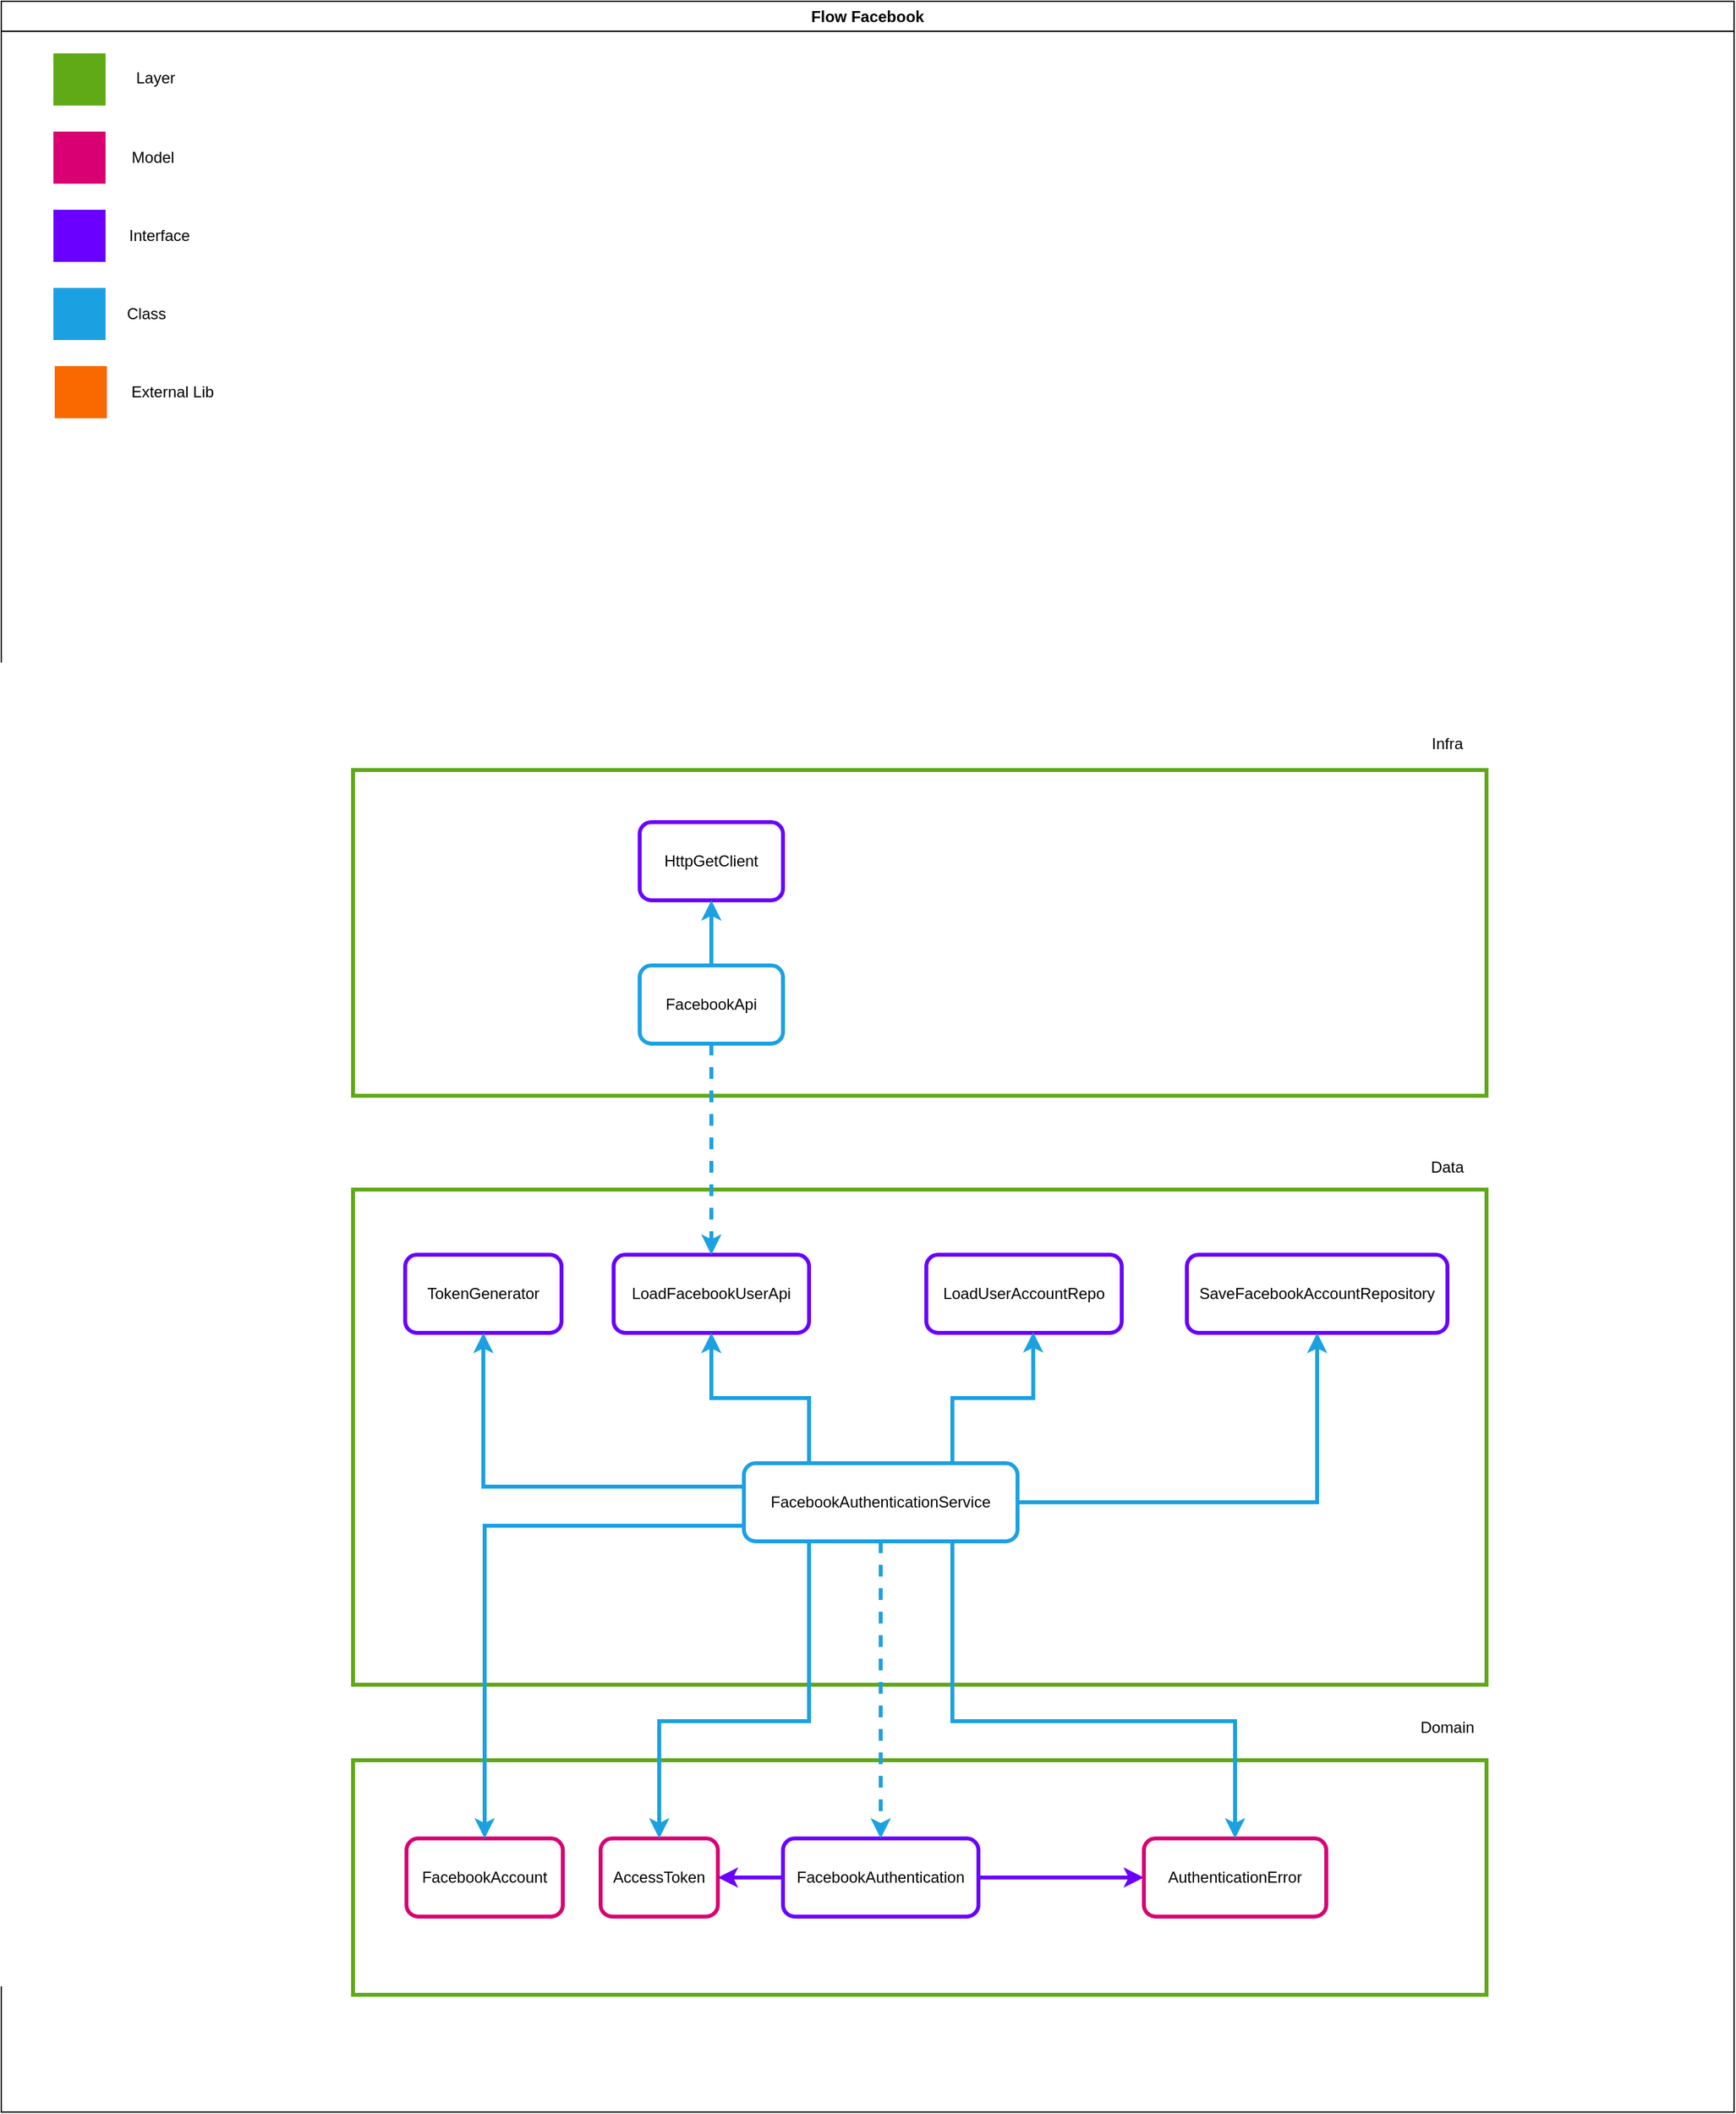 <mxfile version="20.5.3" type="embed"><diagram id="23iRSUPoRavnBvh4doch" name="Page-1"><mxGraphModel dx="994" dy="854" grid="1" gridSize="10" guides="1" tooltips="1" connect="1" arrows="1" fold="1" page="1" pageScale="1" pageWidth="827" pageHeight="1169" math="0" shadow="0"><root><mxCell id="0"/><mxCell id="1" parent="0"/><mxCell id="2" value="Flow Facebook" style="swimlane;whiteSpace=wrap;html=1;" parent="1" vertex="1"><mxGeometry x="40" y="280" width="1330" height="1620" as="geometry"><mxRectangle x="40" y="280" width="100" height="30" as="alternateBounds"/></mxGeometry></mxCell><mxCell id="3" value="" style="rounded=0;whiteSpace=wrap;html=1;strokeColor=#60A917;strokeWidth=3;" parent="2" vertex="1"><mxGeometry x="270" y="912" width="870" height="380" as="geometry"/></mxCell><mxCell id="4" value="TokenGenerator" style="rounded=1;whiteSpace=wrap;html=1;strokeWidth=3;strokeColor=#6A00FF;" parent="2" vertex="1"><mxGeometry x="310" y="962" width="120" height="60" as="geometry"/></mxCell><mxCell id="5" value="LoadFacebookUserApi" style="rounded=1;whiteSpace=wrap;html=1;strokeWidth=3;strokeColor=#6A00FF;" parent="2" vertex="1"><mxGeometry x="470" y="962" width="150" height="60" as="geometry"/></mxCell><mxCell id="7" value="LoadUserAccountRepo" style="rounded=1;whiteSpace=wrap;html=1;strokeWidth=3;strokeColor=#6A00FF;" parent="2" vertex="1"><mxGeometry x="710" y="962" width="150" height="60" as="geometry"/></mxCell><mxCell id="13" value="SaveFacebookAccountRepository" style="rounded=1;whiteSpace=wrap;html=1;strokeWidth=3;strokeColor=#6A00FF;" parent="2" vertex="1"><mxGeometry x="910" y="962" width="200" height="60" as="geometry"/></mxCell><mxCell id="15" style="edgeStyle=orthogonalEdgeStyle;rounded=0;orthogonalLoop=1;jettySize=auto;html=1;entryX=0.5;entryY=1;entryDx=0;entryDy=0;strokeColor=#1BA1E2;strokeWidth=3;" parent="2" source="14" target="5" edge="1"><mxGeometry relative="1" as="geometry"><Array as="points"><mxPoint x="620" y="1072"/><mxPoint x="545" y="1072"/></Array></mxGeometry></mxCell><mxCell id="16" style="edgeStyle=orthogonalEdgeStyle;rounded=0;orthogonalLoop=1;jettySize=auto;html=1;entryX=0.547;entryY=0.992;entryDx=0;entryDy=0;entryPerimeter=0;strokeColor=#1BA1E2;strokeWidth=3;" parent="2" source="14" target="7" edge="1"><mxGeometry relative="1" as="geometry"><Array as="points"><mxPoint x="730" y="1072"/><mxPoint x="792" y="1072"/></Array></mxGeometry></mxCell><mxCell id="17" style="edgeStyle=orthogonalEdgeStyle;rounded=0;orthogonalLoop=1;jettySize=auto;html=1;entryX=0.5;entryY=1;entryDx=0;entryDy=0;strokeColor=#1BA1E2;strokeWidth=3;" parent="2" source="14" target="4" edge="1"><mxGeometry relative="1" as="geometry"><Array as="points"><mxPoint x="370" y="1140"/></Array></mxGeometry></mxCell><mxCell id="18" style="edgeStyle=orthogonalEdgeStyle;rounded=0;orthogonalLoop=1;jettySize=auto;html=1;entryX=0.5;entryY=1;entryDx=0;entryDy=0;strokeColor=#1BA1E2;strokeWidth=3;" parent="2" source="14" target="13" edge="1"><mxGeometry relative="1" as="geometry"/></mxCell><mxCell id="14" value="FacebookAuthenticationService" style="rounded=1;whiteSpace=wrap;html=1;strokeWidth=3;strokeColor=#1BA1E2;" parent="2" vertex="1"><mxGeometry x="570" y="1122" width="210" height="60" as="geometry"/></mxCell><mxCell id="19" value="Data" style="text;html=1;strokeColor=none;fillColor=none;align=center;verticalAlign=middle;whiteSpace=wrap;rounded=0;strokeWidth=3;" parent="2" vertex="1"><mxGeometry x="1080" y="880" width="60" height="30" as="geometry"/></mxCell><mxCell id="21" value="" style="rounded=0;whiteSpace=wrap;html=1;strokeColor=none;strokeWidth=3;fillColor=#60a917;fontColor=#ffffff;" parent="2" vertex="1"><mxGeometry x="40" y="40" width="40" height="40" as="geometry"/></mxCell><mxCell id="22" value="Layer" style="text;html=1;align=center;verticalAlign=middle;resizable=0;points=[];autosize=1;strokeColor=none;fillColor=none;strokeWidth=3;" parent="2" vertex="1"><mxGeometry x="93" y="44" width="50" height="30" as="geometry"/></mxCell><mxCell id="23" value="" style="rounded=0;whiteSpace=wrap;html=1;strokeColor=none;strokeWidth=3;fillColor=#d80073;fontColor=#ffffff;" parent="2" vertex="1"><mxGeometry x="40" y="100" width="40" height="40" as="geometry"/></mxCell><mxCell id="24" value="Model" style="text;html=1;align=center;verticalAlign=middle;resizable=0;points=[];autosize=1;strokeColor=none;fillColor=none;strokeWidth=3;" parent="2" vertex="1"><mxGeometry x="86" y="105" width="60" height="30" as="geometry"/></mxCell><mxCell id="25" value="" style="rounded=0;whiteSpace=wrap;html=1;strokeColor=none;strokeWidth=3;fillColor=#6a00ff;fontColor=#ffffff;" parent="2" vertex="1"><mxGeometry x="40" y="160" width="40" height="40" as="geometry"/></mxCell><mxCell id="26" value="Interface" style="text;html=1;align=center;verticalAlign=middle;resizable=0;points=[];autosize=1;strokeColor=none;fillColor=none;strokeWidth=3;" parent="2" vertex="1"><mxGeometry x="86" y="165" width="70" height="30" as="geometry"/></mxCell><mxCell id="27" value="" style="rounded=0;whiteSpace=wrap;html=1;strokeColor=none;strokeWidth=3;fillColor=#1ba1e2;fontColor=#ffffff;" parent="2" vertex="1"><mxGeometry x="40" y="220" width="40" height="40" as="geometry"/></mxCell><mxCell id="28" value="Class" style="text;html=1;align=center;verticalAlign=middle;resizable=0;points=[];autosize=1;strokeColor=none;fillColor=none;strokeWidth=3;" parent="2" vertex="1"><mxGeometry x="86" y="225" width="50" height="30" as="geometry"/></mxCell><mxCell id="29" value="" style="rounded=0;whiteSpace=wrap;html=1;strokeColor=none;strokeWidth=3;fillColor=#fa6800;fontColor=#000000;" parent="2" vertex="1"><mxGeometry x="41" y="280" width="40" height="40" as="geometry"/></mxCell><mxCell id="30" value="External Lib" style="text;html=1;align=center;verticalAlign=middle;resizable=0;points=[];autosize=1;strokeColor=none;fillColor=none;strokeWidth=3;" parent="2" vertex="1"><mxGeometry x="86" y="285" width="90" height="30" as="geometry"/></mxCell><mxCell id="31" value="" style="rounded=0;whiteSpace=wrap;html=1;strokeColor=#60A917;strokeWidth=3;" parent="2" vertex="1"><mxGeometry x="270" y="1350" width="870" height="180" as="geometry"/></mxCell><mxCell id="32" value="Domain" style="text;html=1;strokeColor=none;fillColor=none;align=center;verticalAlign=middle;whiteSpace=wrap;rounded=0;strokeWidth=3;" parent="2" vertex="1"><mxGeometry x="1080" y="1310" width="60" height="30" as="geometry"/></mxCell><mxCell id="33" value="FacebookAccount" style="rounded=1;whiteSpace=wrap;html=1;strokeWidth=3;strokeColor=#D80073;" parent="2" vertex="1"><mxGeometry x="311" y="1410" width="120" height="60" as="geometry"/></mxCell><mxCell id="34" value="AccessToken" style="rounded=1;whiteSpace=wrap;html=1;strokeWidth=3;strokeColor=#D80073;" parent="2" vertex="1"><mxGeometry x="460" y="1410" width="90" height="60" as="geometry"/></mxCell><mxCell id="37" style="edgeStyle=orthogonalEdgeStyle;rounded=0;orthogonalLoop=1;jettySize=auto;html=1;entryX=0;entryY=0.5;entryDx=0;entryDy=0;strokeColor=#6A00FF;strokeWidth=3;fillColor=#6a00ff;" parent="2" source="35" target="36" edge="1"><mxGeometry relative="1" as="geometry"/></mxCell><mxCell id="38" style="edgeStyle=orthogonalEdgeStyle;rounded=0;orthogonalLoop=1;jettySize=auto;html=1;entryX=1;entryY=0.5;entryDx=0;entryDy=0;strokeColor=#6A00FF;strokeWidth=3;fillColor=#6a00ff;" parent="2" source="35" target="34" edge="1"><mxGeometry relative="1" as="geometry"/></mxCell><mxCell id="35" value="FacebookAuthentication" style="rounded=1;whiteSpace=wrap;html=1;strokeWidth=3;strokeColor=#6A00FF;" parent="2" vertex="1"><mxGeometry x="600" y="1410" width="150" height="60" as="geometry"/></mxCell><mxCell id="36" value="AuthenticationError" style="rounded=1;whiteSpace=wrap;html=1;strokeWidth=3;strokeColor=#D80073;" parent="2" vertex="1"><mxGeometry x="877" y="1410" width="140" height="60" as="geometry"/></mxCell><mxCell id="39" style="edgeStyle=orthogonalEdgeStyle;rounded=0;orthogonalLoop=1;jettySize=auto;html=1;strokeColor=#1BA1E2;strokeWidth=3;dashed=1;entryX=0.5;entryY=0;entryDx=0;entryDy=0;" parent="2" source="14" target="35" edge="1"><mxGeometry relative="1" as="geometry"><mxPoint x="670" y="1410" as="targetPoint"/><Array as="points"/></mxGeometry></mxCell><mxCell id="40" style="edgeStyle=orthogonalEdgeStyle;rounded=0;orthogonalLoop=1;jettySize=auto;html=1;entryX=0.5;entryY=0;entryDx=0;entryDy=0;strokeColor=#1BA1E2;strokeWidth=3;" parent="2" source="14" target="34" edge="1"><mxGeometry relative="1" as="geometry"><Array as="points"><mxPoint x="620" y="1320"/><mxPoint x="505" y="1320"/></Array></mxGeometry></mxCell><mxCell id="41" style="edgeStyle=orthogonalEdgeStyle;rounded=0;orthogonalLoop=1;jettySize=auto;html=1;entryX=0.5;entryY=0;entryDx=0;entryDy=0;strokeColor=#1BA1E2;strokeWidth=3;" parent="2" source="14" target="36" edge="1"><mxGeometry relative="1" as="geometry"><Array as="points"><mxPoint x="730" y="1320"/><mxPoint x="947" y="1320"/></Array></mxGeometry></mxCell><mxCell id="42" style="edgeStyle=orthogonalEdgeStyle;rounded=0;orthogonalLoop=1;jettySize=auto;html=1;strokeColor=#1BA1E2;strokeWidth=3;" parent="2" source="14" target="33" edge="1"><mxGeometry relative="1" as="geometry"><Array as="points"><mxPoint x="371" y="1170"/></Array></mxGeometry></mxCell><mxCell id="43" value="" style="rounded=0;whiteSpace=wrap;html=1;strokeColor=#60A917;strokeWidth=3;" vertex="1" parent="2"><mxGeometry x="270" y="590" width="870" height="250" as="geometry"/></mxCell><mxCell id="44" value="HttpGetClient" style="rounded=1;whiteSpace=wrap;html=1;strokeWidth=3;strokeColor=#6A00FF;" vertex="1" parent="2"><mxGeometry x="490" y="630" width="110" height="60" as="geometry"/></mxCell><mxCell id="46" style="edgeStyle=orthogonalEdgeStyle;rounded=0;orthogonalLoop=1;jettySize=auto;html=1;entryX=0.5;entryY=0;entryDx=0;entryDy=0;fillColor=#1ba1e2;strokeColor=#1BA1E2;strokeWidth=3;dashed=1;" edge="1" parent="2" source="45" target="5"><mxGeometry relative="1" as="geometry"/></mxCell><mxCell id="47" style="edgeStyle=orthogonalEdgeStyle;rounded=0;orthogonalLoop=1;jettySize=auto;html=1;entryX=0.5;entryY=1;entryDx=0;entryDy=0;strokeColor=#1BA1E2;strokeWidth=3;" edge="1" parent="2" source="45" target="44"><mxGeometry relative="1" as="geometry"/></mxCell><mxCell id="45" value="FacebookApi" style="rounded=1;whiteSpace=wrap;html=1;strokeWidth=3;strokeColor=#1BA1E2;" vertex="1" parent="2"><mxGeometry x="490" y="740" width="110" height="60" as="geometry"/></mxCell><mxCell id="48" value="Infra" style="text;html=1;strokeColor=none;fillColor=none;align=center;verticalAlign=middle;whiteSpace=wrap;rounded=0;strokeWidth=3;" vertex="1" parent="2"><mxGeometry x="1080" y="555" width="60" height="30" as="geometry"/></mxCell></root></mxGraphModel></diagram></mxfile>